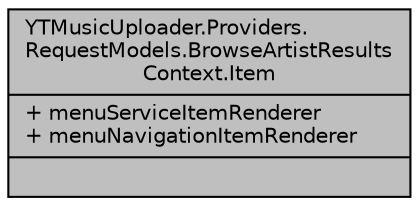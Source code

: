 digraph "YTMusicUploader.Providers.RequestModels.BrowseArtistResultsContext.Item"
{
 // LATEX_PDF_SIZE
  edge [fontname="Helvetica",fontsize="10",labelfontname="Helvetica",labelfontsize="10"];
  node [fontname="Helvetica",fontsize="10",shape=record];
  Node1 [label="{YTMusicUploader.Providers.\lRequestModels.BrowseArtistResults\lContext.Item\n|+ menuServiceItemRenderer\l+ menuNavigationItemRenderer\l|}",height=0.2,width=0.4,color="black", fillcolor="grey75", style="filled", fontcolor="black",tooltip=" "];
}
